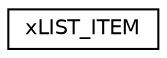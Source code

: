 digraph "Graphical Class Hierarchy"
{
 // LATEX_PDF_SIZE
  edge [fontname="Helvetica",fontsize="10",labelfontname="Helvetica",labelfontsize="10"];
  node [fontname="Helvetica",fontsize="10",shape=record];
  rankdir="LR";
  Node0 [label="xLIST_ITEM",height=0.2,width=0.4,color="black", fillcolor="white", style="filled",URL="$structx_l_i_s_t___i_t_e_m.html",tooltip=" "];
}
